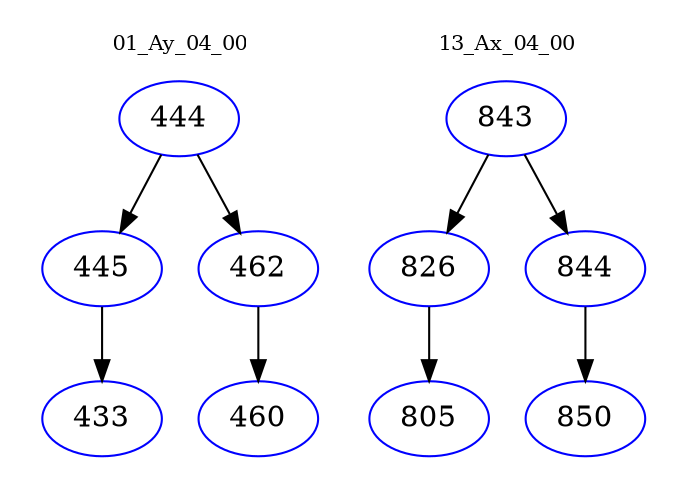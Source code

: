 digraph{
subgraph cluster_0 {
color = white
label = "01_Ay_04_00";
fontsize=10;
T0_444 [label="444", color="blue"]
T0_444 -> T0_445 [color="black"]
T0_445 [label="445", color="blue"]
T0_445 -> T0_433 [color="black"]
T0_433 [label="433", color="blue"]
T0_444 -> T0_462 [color="black"]
T0_462 [label="462", color="blue"]
T0_462 -> T0_460 [color="black"]
T0_460 [label="460", color="blue"]
}
subgraph cluster_1 {
color = white
label = "13_Ax_04_00";
fontsize=10;
T1_843 [label="843", color="blue"]
T1_843 -> T1_826 [color="black"]
T1_826 [label="826", color="blue"]
T1_826 -> T1_805 [color="black"]
T1_805 [label="805", color="blue"]
T1_843 -> T1_844 [color="black"]
T1_844 [label="844", color="blue"]
T1_844 -> T1_850 [color="black"]
T1_850 [label="850", color="blue"]
}
}
